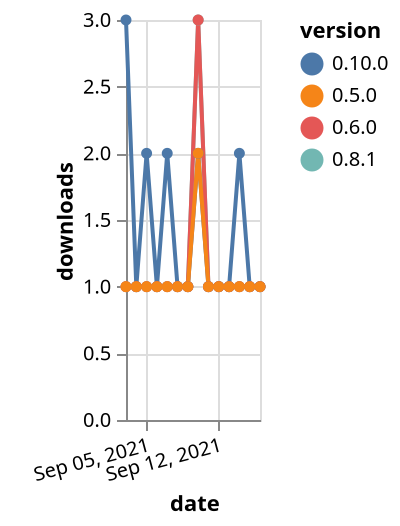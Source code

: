 {"$schema": "https://vega.github.io/schema/vega-lite/v5.json", "description": "A simple bar chart with embedded data.", "data": {"values": [{"date": "2021-09-03", "total": 207, "delta": 1, "version": "0.8.1"}, {"date": "2021-09-04", "total": 208, "delta": 1, "version": "0.8.1"}, {"date": "2021-09-05", "total": 209, "delta": 1, "version": "0.8.1"}, {"date": "2021-09-06", "total": 210, "delta": 1, "version": "0.8.1"}, {"date": "2021-09-07", "total": 211, "delta": 1, "version": "0.8.1"}, {"date": "2021-09-08", "total": 212, "delta": 1, "version": "0.8.1"}, {"date": "2021-09-09", "total": 213, "delta": 1, "version": "0.8.1"}, {"date": "2021-09-10", "total": 216, "delta": 3, "version": "0.8.1"}, {"date": "2021-09-11", "total": 217, "delta": 1, "version": "0.8.1"}, {"date": "2021-09-12", "total": 218, "delta": 1, "version": "0.8.1"}, {"date": "2021-09-13", "total": 219, "delta": 1, "version": "0.8.1"}, {"date": "2021-09-14", "total": 220, "delta": 1, "version": "0.8.1"}, {"date": "2021-09-15", "total": 221, "delta": 1, "version": "0.8.1"}, {"date": "2021-09-16", "total": 222, "delta": 1, "version": "0.8.1"}, {"date": "2021-09-03", "total": 14, "delta": 3, "version": "0.10.0"}, {"date": "2021-09-04", "total": 15, "delta": 1, "version": "0.10.0"}, {"date": "2021-09-05", "total": 17, "delta": 2, "version": "0.10.0"}, {"date": "2021-09-06", "total": 18, "delta": 1, "version": "0.10.0"}, {"date": "2021-09-07", "total": 20, "delta": 2, "version": "0.10.0"}, {"date": "2021-09-08", "total": 21, "delta": 1, "version": "0.10.0"}, {"date": "2021-09-09", "total": 22, "delta": 1, "version": "0.10.0"}, {"date": "2021-09-10", "total": 24, "delta": 2, "version": "0.10.0"}, {"date": "2021-09-11", "total": 25, "delta": 1, "version": "0.10.0"}, {"date": "2021-09-12", "total": 26, "delta": 1, "version": "0.10.0"}, {"date": "2021-09-13", "total": 27, "delta": 1, "version": "0.10.0"}, {"date": "2021-09-14", "total": 29, "delta": 2, "version": "0.10.0"}, {"date": "2021-09-15", "total": 30, "delta": 1, "version": "0.10.0"}, {"date": "2021-09-16", "total": 31, "delta": 1, "version": "0.10.0"}, {"date": "2021-09-03", "total": 262, "delta": 1, "version": "0.6.0"}, {"date": "2021-09-04", "total": 263, "delta": 1, "version": "0.6.0"}, {"date": "2021-09-05", "total": 264, "delta": 1, "version": "0.6.0"}, {"date": "2021-09-06", "total": 265, "delta": 1, "version": "0.6.0"}, {"date": "2021-09-07", "total": 266, "delta": 1, "version": "0.6.0"}, {"date": "2021-09-08", "total": 267, "delta": 1, "version": "0.6.0"}, {"date": "2021-09-09", "total": 268, "delta": 1, "version": "0.6.0"}, {"date": "2021-09-10", "total": 271, "delta": 3, "version": "0.6.0"}, {"date": "2021-09-11", "total": 272, "delta": 1, "version": "0.6.0"}, {"date": "2021-09-12", "total": 273, "delta": 1, "version": "0.6.0"}, {"date": "2021-09-13", "total": 274, "delta": 1, "version": "0.6.0"}, {"date": "2021-09-14", "total": 275, "delta": 1, "version": "0.6.0"}, {"date": "2021-09-15", "total": 276, "delta": 1, "version": "0.6.0"}, {"date": "2021-09-16", "total": 277, "delta": 1, "version": "0.6.0"}, {"date": "2021-09-03", "total": 253, "delta": 1, "version": "0.5.0"}, {"date": "2021-09-04", "total": 254, "delta": 1, "version": "0.5.0"}, {"date": "2021-09-05", "total": 255, "delta": 1, "version": "0.5.0"}, {"date": "2021-09-06", "total": 256, "delta": 1, "version": "0.5.0"}, {"date": "2021-09-07", "total": 257, "delta": 1, "version": "0.5.0"}, {"date": "2021-09-08", "total": 258, "delta": 1, "version": "0.5.0"}, {"date": "2021-09-09", "total": 259, "delta": 1, "version": "0.5.0"}, {"date": "2021-09-10", "total": 261, "delta": 2, "version": "0.5.0"}, {"date": "2021-09-11", "total": 262, "delta": 1, "version": "0.5.0"}, {"date": "2021-09-12", "total": 263, "delta": 1, "version": "0.5.0"}, {"date": "2021-09-13", "total": 264, "delta": 1, "version": "0.5.0"}, {"date": "2021-09-14", "total": 265, "delta": 1, "version": "0.5.0"}, {"date": "2021-09-15", "total": 266, "delta": 1, "version": "0.5.0"}, {"date": "2021-09-16", "total": 267, "delta": 1, "version": "0.5.0"}]}, "width": "container", "mark": {"type": "line", "point": {"filled": true}}, "encoding": {"x": {"field": "date", "type": "temporal", "timeUnit": "yearmonthdate", "title": "date", "axis": {"labelAngle": -15}}, "y": {"field": "delta", "type": "quantitative", "title": "downloads"}, "color": {"field": "version", "type": "nominal"}, "tooltip": {"field": "delta"}}}
